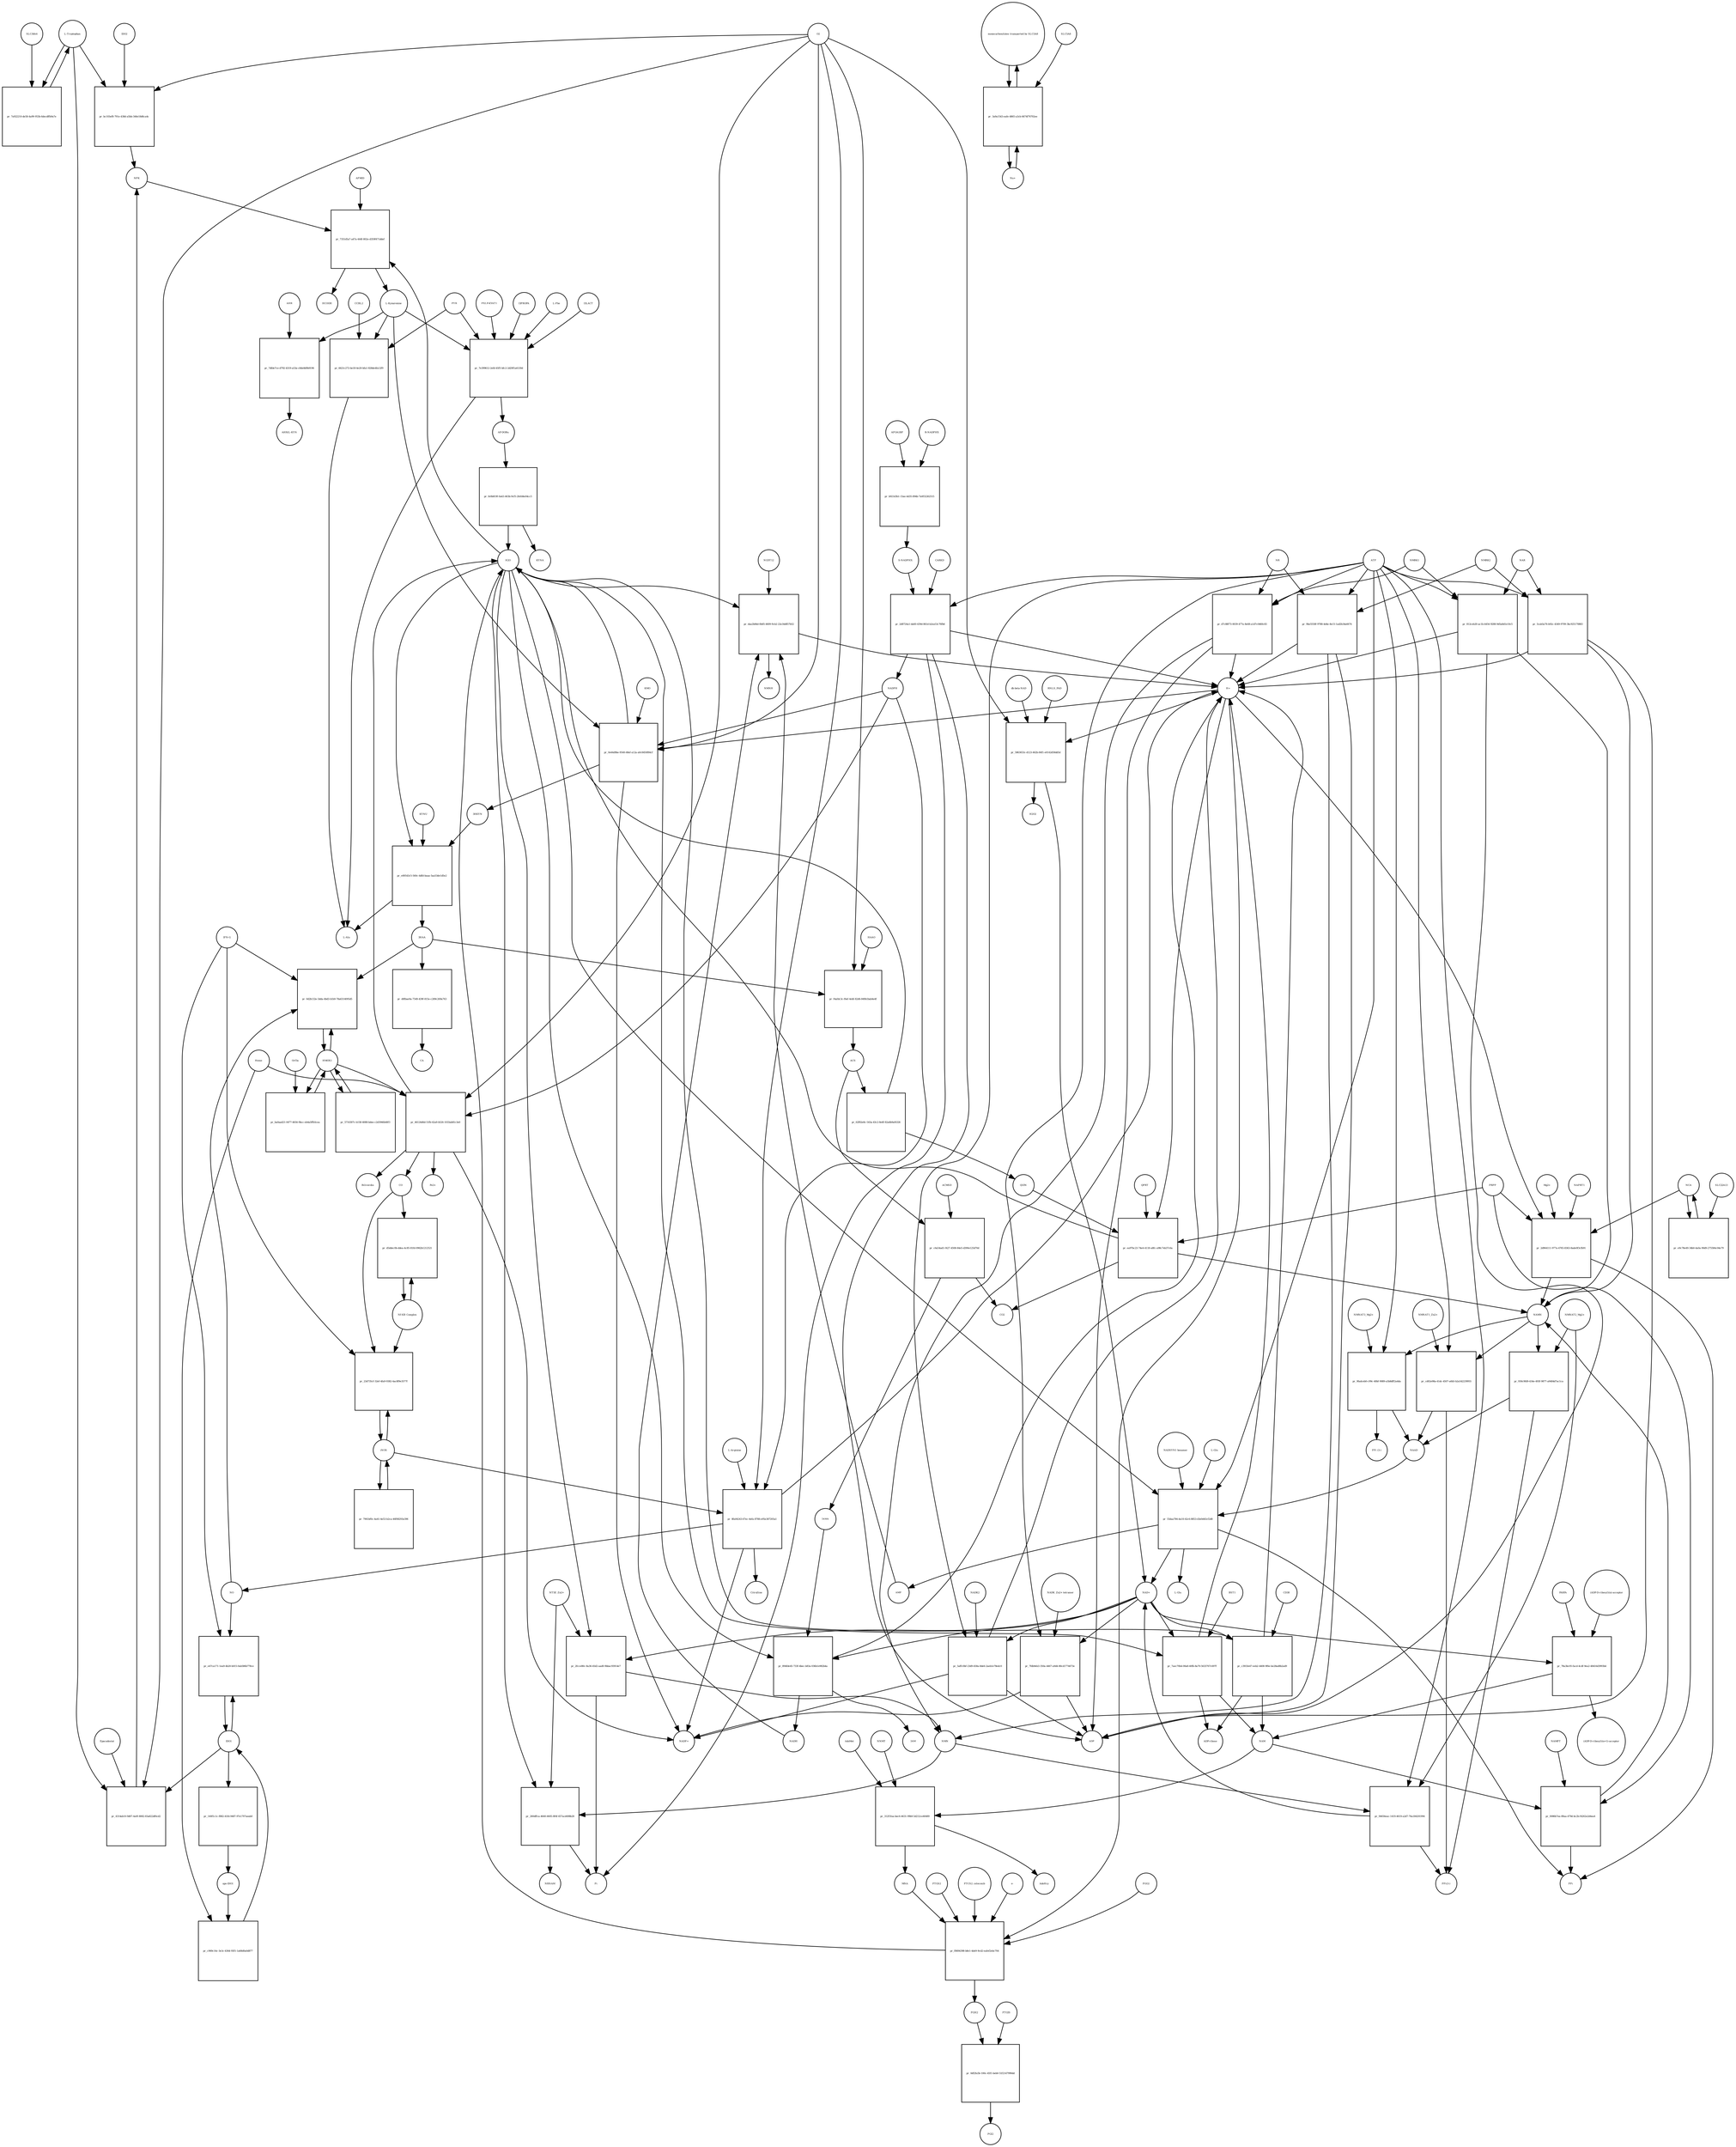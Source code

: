 strict digraph  {
"L-Tryptophan" [annotation="urn_miriam_obo.chebi_CHEBI%3A57912", bipartite=0, cls="simple chemical", fontsize=4, label="L-Tryptophan", shape=circle];
"pr_7a922210-de58-4a99-953b-6decdffb9a7e" [annotation="", bipartite=1, cls=process, fontsize=4, label="pr_7a922210-de58-4a99-953b-6decdffb9a7e", shape=square];
SLC36A4 [annotation=urn_miriam_uniprot_Q6YBV0, bipartite=0, cls=macromolecule, fontsize=4, label=SLC36A4, shape=circle];
"pr_bc103ef8-791e-438d-a5bb-346e18d6ca4c" [annotation="", bipartite=1, cls=process, fontsize=4, label="pr_bc103ef8-791e-438d-a5bb-346e18d6ca4c", shape=square];
NFK [annotation="urn_miriam_obo.chebi_CHEBI%3A18377", bipartite=0, cls="simple chemical", fontsize=4, label=NFK, shape=circle];
IDO2 [annotation=urn_miriam_uniprot_Q6ZQW0, bipartite=0, cls=macromolecule, fontsize=4, label=IDO2, shape=circle];
O2 [annotation="urn_miriam_obo.chebi_CHEBI%3A15379", bipartite=0, cls="simple chemical", fontsize=4, label=O2, shape=circle];
"pr_4314ab10-9d07-4a0f-8082-83a822df6cd2" [annotation="", bipartite=1, cls=process, fontsize=4, label="pr_4314ab10-9d07-4a0f-8082-83a822df6cd2", shape=square];
IDO1 [annotation=urn_miriam_uniprot_P14902, bipartite=0, cls=complex, fontsize=4, label=IDO1, shape=circle];
Epacadostat [annotation="", bipartite=0, cls="simple chemical", fontsize=4, label=Epacadostat, shape=circle];
"pr_7351d5a7-a47a-444f-802e-d359f471ddef" [annotation="", bipartite=1, cls=process, fontsize=4, label="pr_7351d5a7-a47a-444f-802e-d359f471ddef", shape=square];
"L-Kynurenine" [annotation="urn_miriam_obo.chebi_CHEBI%3A16946", bipartite=0, cls="simple chemical", fontsize=4, label="L-Kynurenine", shape=circle];
AFMID [annotation=urn_miriam_uniprot_Q63HM1, bipartite=0, cls=macromolecule, fontsize=4, label=AFMID, shape=circle];
H2O [annotation="urn_miriam_obo.chebi_CHEBI%3A15377", bipartite=0, cls="simple chemical", fontsize=4, label=H2O, shape=circle];
HCOOH [annotation="urn_miriam_obo.chebi_CHEBI%3A30751", bipartite=0, cls="simple chemical", fontsize=4, label=HCOOH, shape=circle];
"pr_7e399612-2efd-45f5-bfc2-2d29f1a6130d" [annotation="", bipartite=1, cls=process, fontsize=4, label="pr_7e399612-2efd-45f5-bfc2-2d29f1a6130d", shape=square];
"AP-DOBu" [annotation="urn_miriam_obo.chebi_CHEBI%3A17442", bipartite=0, cls="simple chemical", fontsize=4, label="AP-DOBu", shape=circle];
"PXLP-KYAT1" [annotation="urn_miriam_uniprot_Q16773|urn_miriam_obo.chebi_CHEBI%3A18405", bipartite=0, cls="complex multimer", fontsize=4, label="PXLP-KYAT1", shape=circle];
I3PROPA [annotation="urn_miriam_obo.chebi_CHEBI%3A43580", bipartite=0, cls=macromolecule, fontsize=4, label=I3PROPA, shape=circle];
"L-Phe" [annotation="urn_miriam_obo.chebi_CHEBI%3A58095", bipartite=0, cls="simple chemical", fontsize=4, label="L-Phe", shape=circle];
I3LACT [annotation="urn_miriam_obo.chebi_CHEBI%3A55528", bipartite=0, cls=macromolecule, fontsize=4, label=I3LACT, shape=circle];
PYR [annotation="urn_miriam_obo.chebi_CHEBI%3A15361", bipartite=0, cls="simple chemical", fontsize=4, label=PYR, shape=circle];
"L-Ala" [annotation="urn_miriam_obo.chebi_CHEBI%3A57972", bipartite=0, cls="simple chemical", fontsize=4, label="L-Ala", shape=circle];
"pr_6621c272-be18-4e20-bfa1-828de4fa12f9" [annotation="", bipartite=1, cls=process, fontsize=4, label="pr_6621c272-be18-4e20-bfa1-828de4fa12f9", shape=square];
CCBL2 [annotation=urn_miriam_uniprot_Q6YP21, bipartite=0, cls="macromolecule multimer", fontsize=4, label=CCBL2, shape=circle];
"pr_fe0b819f-0a43-463b-9cf5-2fefd4e04cc5" [annotation="", bipartite=1, cls=process, fontsize=4, label="pr_fe0b819f-0a43-463b-9cf5-2fefd4e04cc5", shape=square];
KYNA [annotation="urn_miriam_obo.chebi_CHEBI%3A18344", bipartite=0, cls="simple chemical", fontsize=4, label=KYNA, shape=circle];
"pr_0e44d9be-9540-48ef-a12a-a0c8450f84cf" [annotation="", bipartite=1, cls=process, fontsize=4, label="pr_0e44d9be-9540-48ef-a12a-a0c8450f84cf", shape=square];
"3HKYN" [annotation="urn_miriam_obo.chebi_CHEBI%3A17380", bipartite=0, cls="simple chemical", fontsize=4, label="3HKYN", shape=circle];
KMO [annotation=urn_miriam_uniprot_O15229, bipartite=0, cls=macromolecule, fontsize=4, label=KMO, shape=circle];
NADPH [annotation="urn_miriam_obo.chebi_CHEBI%3A16474", bipartite=0, cls="simple chemical", fontsize=4, label=NADPH, shape=circle];
"H+" [annotation="urn_miriam_obo.chebi_CHEBI%3A15378", bipartite=0, cls="simple chemical", fontsize=4, label="H+", shape=circle];
"NADP+" [annotation="urn_miriam_obo.chebi_CHEBI%3A18009", bipartite=0, cls="simple chemical", fontsize=4, label="NADP+", shape=circle];
"pr_e00543c5-560c-4dfd-baaa-5aa53de1d5e2" [annotation="", bipartite=1, cls=process, fontsize=4, label="pr_e00543c5-560c-4dfd-baaa-5aa53de1d5e2", shape=square];
"3HAA" [annotation="urn_miriam_obo.chebi_CHEBI%3A15793", bipartite=0, cls="simple chemical", fontsize=4, label="3HAA", shape=circle];
KYNU [annotation=urn_miriam_uniprot_Q16719, bipartite=0, cls="macromolecule multimer", fontsize=4, label=KYNU, shape=circle];
"pr_f4afdc3c-f6ef-4ebf-82d6-849b1bab4e4f" [annotation="", bipartite=1, cls=process, fontsize=4, label="pr_f4afdc3c-f6ef-4ebf-82d6-849b1bab4e4f", shape=square];
ACS [annotation="urn_miriam_obo.chebi_CHEBI%3A29044", bipartite=0, cls="simple chemical", fontsize=4, label=ACS, shape=circle];
HAAO [annotation=urn_miriam_uniprot_P46952, bipartite=0, cls=macromolecule, fontsize=4, label=HAAO, shape=circle];
"pr_c6a54ad1-f427-4508-84e5-d390e125d70d" [annotation="", bipartite=1, cls=process, fontsize=4, label="pr_c6a54ad1-f427-4508-84e5-d390e125d70d", shape=square];
"2AMA" [annotation="urn_miriam_obo.chebi_CHEBI%3A15745", bipartite=0, cls="simple chemical", fontsize=4, label="2AMA", shape=circle];
ACMSD [annotation=urn_miriam_uniprot_Q8TDX5, bipartite=0, cls="macromolecule multimer", fontsize=4, label=ACMSD, shape=circle];
CO2 [annotation="urn_miriam_obo.chebi_CHEBI%3A16526", bipartite=0, cls="simple chemical", fontsize=4, label=CO2, shape=circle];
"pr_894fde45-733f-4bec-b83a-036b1e982b4a" [annotation="", bipartite=1, cls=process, fontsize=4, label="pr_894fde45-733f-4bec-b83a-036b1e982b4a", shape=square];
"2AM" [annotation="urn_miriam_obo.chebi_CHEBI%3A16886", bipartite=0, cls="simple chemical", fontsize=4, label="2AM", shape=circle];
"NAD+" [annotation="urn_miriam_obo.chebi_CHEBI%3A57540", bipartite=0, cls="simple chemical", fontsize=4, label="NAD+", shape=circle];
NADH [annotation="urn_miriam_obo.chebi_CHEBI%3A57945", bipartite=0, cls="simple chemical", fontsize=4, label=NADH, shape=circle];
"pr_62f82e8c-543a-43c2-8e6f-82a6b9af4326" [annotation="", bipartite=1, cls=process, fontsize=4, label="pr_62f82e8c-543a-43c2-8e6f-82a6b9af4326", shape=square];
QUIN [annotation="urn_miriam_obo.chebi_CHEBI%3A16675", bipartite=0, cls="simple chemical", fontsize=4, label=QUIN, shape=circle];
"pr_7dfde7ce-d792-4319-a53a-c8de8d9b9196" [annotation="", bipartite=1, cls=process, fontsize=4, label="pr_7dfde7ce-d792-4319-a53a-c8de8d9b9196", shape=square];
AHR [annotation=urn_miriam_uniprot_P35869, bipartite=0, cls=macromolecule, fontsize=4, label=AHR, shape=circle];
"AHR/L-KYN" [annotation="", bipartite=0, cls=complex, fontsize=4, label="AHR/L-KYN", shape=circle];
"pr_e47ca171-1ea9-4b20-b015-0ab586b778ce" [annotation="", bipartite=1, cls=process, fontsize=4, label="pr_e47ca171-1ea9-4b20-b015-0ab586b778ce", shape=square];
NO [annotation="urn_miriam_obo.chebi_CHEBI%3A16480", bipartite=0, cls="simple chemical", fontsize=4, label=NO, shape=circle];
"IFN-G" [annotation=urn_miriam_uniprot_Q14609, bipartite=0, cls=macromolecule, fontsize=4, label="IFN-G", shape=circle];
iNOS [annotation=urn_miriam_uniprot_P35228, bipartite=0, cls=macromolecule, fontsize=4, label=iNOS, shape=circle];
"pr_23d735cf-32ef-4fa9-9382-4ac8f9e3577f" [annotation="", bipartite=1, cls=process, fontsize=4, label="pr_23d735cf-32ef-4fa9-9382-4ac8f9e3577f", shape=square];
"Nf-KB Complex" [annotation="urn_miriam_uniprot_P19838|urn_miriam_uniprot_Q04206|urn_miriam_uniprot_Q00653", bipartite=0, cls=complex, fontsize=4, label="Nf-KB Complex", shape=circle];
CO [annotation="urn_miriam_obo.chebi_CHEBI%3A17245", bipartite=0, cls="simple chemical", fontsize=4, label=CO, shape=circle];
"L-Arginine" [annotation="urn_miriam_obo.chebi_CHEBI%3A16467", bipartite=0, cls="simple chemical", fontsize=4, label="L-Arginine", shape=circle];
"pr_8fa04243-67ec-4efa-8788-e95e387205a1" [annotation="", bipartite=1, cls=process, fontsize=4, label="pr_8fa04243-67ec-4efa-8788-e95e387205a1", shape=square];
Citrulline [annotation="urn_miriam_obo.chebi_CHEBI%3A16349", bipartite=0, cls="simple chemical", fontsize=4, label=Citrulline, shape=circle];
"pr_7961bf0c-4a41-4e53-b2ca-46f08293e396" [annotation="", bipartite=1, cls=process, fontsize=4, label="pr_7961bf0c-4a41-4e53-b2ca-46f08293e396", shape=square];
"pr_140f1c1c-f882-41fd-9487-97e1707aeab0" [annotation="", bipartite=1, cls=process, fontsize=4, label="pr_140f1c1c-f882-41fd-9487-97e1707aeab0", shape=square];
"apo-IDO1" [annotation=urn_miriam_uniprot_P14902, bipartite=0, cls=macromolecule, fontsize=4, label="apo-IDO1", shape=circle];
"R-NADPHX" [annotation="urn_miriam_obo.chebi_CHEBI%3A64085", bipartite=0, cls="simple chemical", fontsize=4, label="R-NADPHX", shape=circle];
"pr_b921d3b1-15ae-4d35-894b-7a0f32262515" [annotation="", bipartite=1, cls=process, fontsize=4, label="pr_b921d3b1-15ae-4d35-894b-7a0f32262515", shape=square];
"S-NADPHX" [annotation="urn_miriam_obo.chebi_CHEBI%3A64084", bipartite=0, cls="simple chemical", fontsize=4, label="S-NADPHX", shape=circle];
APOA1BP [annotation=urn_miriam_uniprot_O95544, bipartite=0, cls="macromolecule multimer", fontsize=4, label=APOA1BP, shape=circle];
"pr_2d8724a1-da60-439d-861d-b2ea53c76fb6" [annotation="", bipartite=1, cls=process, fontsize=4, label="pr_2d8724a1-da60-439d-861d-b2ea53c76fb6", shape=square];
CARKD [annotation=urn_miriam_uniprot_Q8IW45, bipartite=0, cls=macromolecule, fontsize=4, label=CARKD, shape=circle];
ATP [annotation="urn_miriam_obo.chebi_CHEBI%3A30616", bipartite=0, cls="simple chemical", fontsize=4, label=ATP, shape=circle];
ADP [annotation="urn_miriam_obo.chebi_CHEBI%3A456216", bipartite=0, cls="simple chemical", fontsize=4, label=ADP, shape=circle];
Pi [annotation="urn_miriam_obo.chebi_CHEBI%3A18367", bipartite=0, cls="simple chemical", fontsize=4, label=Pi, shape=circle];
"pr_5affc0bf-23d9-458a-8de6-2aeb1e78edc0" [annotation="", bipartite=1, cls=process, fontsize=4, label="pr_5affc0bf-23d9-458a-8de6-2aeb1e78edc0", shape=square];
NADK2 [annotation=urn_miriam_uniprot_Q4G0N4, bipartite=0, cls="macromolecule multimer", fontsize=4, label=NADK2, shape=circle];
NAMN [annotation="urn_miriam_obo.chebi_CHEBI%3A15763", bipartite=0, cls="simple chemical", fontsize=4, label=NAMN, shape=circle];
"pr_9fadceb0-c99c-40bf-9089-a5b8dff2a4da" [annotation="", bipartite=1, cls=process, fontsize=4, label="pr_9fadceb0-c99c-40bf-9089-a5b8dff2a4da", shape=square];
NAAD [annotation="urn_miriam_obo.chebi_CHEBI%3A18304", bipartite=0, cls="simple chemical", fontsize=4, label=NAAD, shape=circle];
"NMNAT3_Mg2+" [annotation="urn_miriam_uniprot_Q96T66|urn_miriam_obo.chebi_CHEBI%3A18420", bipartite=0, cls="complex multimer", fontsize=4, label="NMNAT3_Mg2+", shape=circle];
"PPi (3-)" [annotation="urn_miriam_obo.chebi_CHEBI%3A33019", bipartite=0, cls="simple chemical", fontsize=4, label="PPi (3-)", shape=circle];
"pr_930c9fd9-434e-493f-9877-a9484d7ac1ca" [annotation="", bipartite=1, cls=process, fontsize=4, label="pr_930c9fd9-434e-493f-9877-a9484d7ac1ca", shape=square];
"NMNAT2_Mg2+" [annotation="urn_miriam_uniprot_Q9BZQ4|urn_miriam_obo.chebi_CHEBI%3A18420", bipartite=0, cls=complex, fontsize=4, label="NMNAT2_Mg2+", shape=circle];
"PPi(3-)" [annotation="urn_miriam_obo.chebi_CHEBI%3A33019", bipartite=0, cls="simple chemical", fontsize=4, label="PPi(3-)", shape=circle];
NAR [annotation="urn_miriam_obo.chebi_CHEBI%3A58527", bipartite=0, cls="simple chemical", fontsize=4, label=NAR, shape=circle];
"pr_812ceb20-ac1b-4454-9288-9d5a8d1e10c5" [annotation="", bipartite=1, cls=process, fontsize=4, label="pr_812ceb20-ac1b-4454-9288-9d5a8d1e10c5", shape=square];
NMRK1 [annotation=urn_miriam_uniprot_Q9NWW6, bipartite=0, cls=macromolecule, fontsize=4, label=NMRK1, shape=circle];
"pr_5cab5a76-b92c-4349-9709-3bc925170883" [annotation="", bipartite=1, cls=process, fontsize=4, label="pr_5cab5a76-b92c-4349-9709-3bc925170883", shape=square];
NMRK2 [annotation=urn_miriam_uniprot_Q9NPI5, bipartite=0, cls=macromolecule, fontsize=4, label=NMRK2, shape=circle];
"pr_55daa784-da10-42c6-8853-d3e0d43cf2d8" [annotation="", bipartite=1, cls=process, fontsize=4, label="pr_55daa784-da10-42c6-8853-d3e0d43cf2d8", shape=square];
"NADSYN1 hexamer" [annotation=urn_miriam_uniprot_Q6IA69, bipartite=0, cls="macromolecule multimer", fontsize=4, label="NADSYN1 hexamer", shape=circle];
"L-Gln" [annotation="urn_miriam_obo.chebi_CHEBI%3A58359", bipartite=0, cls="simple chemical", fontsize=4, label="L-Gln", shape=circle];
"L-Glu" [annotation="urn_miriam_obo.chebi_CHEBI%3A29985", bipartite=0, cls="simple chemical", fontsize=4, label="L-Glu", shape=circle];
AMP [annotation="urn_miriam_obo.chebi_CHEBI%3A16027", bipartite=0, cls="simple chemical", fontsize=4, label=AMP, shape=circle];
PPi [annotation="urn_miriam_obo.chebi_CHEBI%3A29888", bipartite=0, cls="simple chemical", fontsize=4, label=PPi, shape=circle];
NMN [annotation="urn_miriam_obo.chebi_CHEBI%3A14649", bipartite=0, cls="simple chemical", fontsize=4, label=NMN, shape=circle];
"pr_94656eac-1419-4619-a2d7-76a184201994" [annotation="", bipartite=1, cls=process, fontsize=4, label="pr_94656eac-1419-4619-a2d7-76a184201994", shape=square];
NR [annotation="urn_miriam_obo.chebi_CHEBI%3A15927", bipartite=0, cls="simple chemical", fontsize=4, label=NR, shape=circle];
"pr_d7c88f73-0039-477a-8e68-a1d7c0460c83" [annotation="", bipartite=1, cls=process, fontsize=4, label="pr_d7c88f73-0039-477a-8e68-a1d7c0460c83", shape=square];
"pr_9be5558f-9788-4d4e-8e15-1ad2b34a6674" [annotation="", bipartite=1, cls=process, fontsize=4, label="pr_9be5558f-9788-4d4e-8e15-1ad2b34a6674", shape=square];
NCA [annotation="urn_miriam_obo.chebi_CHEBI%3A32544", bipartite=0, cls="simple chemical", fontsize=4, label=NCA, shape=circle];
"pr_2d964111-977a-4765-8363-8ade0f3cfb91" [annotation="", bipartite=1, cls=process, fontsize=4, label="pr_2d964111-977a-4765-8363-8ade0f3cfb91", shape=square];
NAPRT1 [annotation=urn_miriam_uniprot_Q6XQN6, bipartite=0, cls="macromolecule multimer", fontsize=4, label=NAPRT1, shape=circle];
"Mg2+" [annotation="urn_miriam_obo.chebi_CHEBI%3A18420", bipartite=0, cls="simple chemical", fontsize=4, label="Mg2+", shape=circle];
PRPP [annotation="urn_miriam_obo.chebi_CHEBI%3A17111", bipartite=0, cls="simple chemical", fontsize=4, label=PRPP, shape=circle];
"pr_78a3bc05-facd-4cdf-9ea2-48416d3993b4" [annotation="", bipartite=1, cls=process, fontsize=4, label="pr_78a3bc05-facd-4cdf-9ea2-48416d3993b4", shape=square];
NAM [annotation="urn_miriam_obo.chebi_CHEBI%3A17154", bipartite=0, cls="simple chemical", fontsize=4, label=NAM, shape=circle];
PARPs [annotation="urn_miriam_uniprot_Q8N5Y8|urn_miriam_uniprot_Q53GL7|urn_miriam_uniprot_Q8IXQ6", bipartite=0, cls=macromolecule, fontsize=4, label=PARPs, shape=circle];
"(ADP-D-ribosyl)(n)-acceptor" [annotation="urn_miriam_obo.chebi_CHEBI%3A133202", bipartite=0, cls="simple chemical", fontsize=4, label="(ADP-D-ribosyl)(n)-acceptor", shape=circle];
"(ADP-D-ribosyl)(n+1)-acceptor" [annotation="urn_miriam_obo.chebi_CHEBI%3A133203", bipartite=0, cls="simple chemical", fontsize=4, label="(ADP-D-ribosyl)(n+1)-acceptor", shape=circle];
"pr_0086b7ea-89aa-479d-bc2b-f4262e2d4ea4" [annotation="", bipartite=1, cls=process, fontsize=4, label="pr_0086b7ea-89aa-479d-bc2b-f4262e2d4ea4", shape=square];
NAMPT [annotation=urn_miriam_uniprot_P43490, bipartite=0, cls=macromolecule, fontsize=4, label=NAMPT, shape=circle];
"pr_312f1faa-bec6-4631-99b9-5d212ce40489" [annotation="", bipartite=1, cls=process, fontsize=4, label="pr_312f1faa-bec6-4631-99b9-5d212ce40489", shape=square];
MNA [annotation="urn_miriam_obo.chebi_CHEBI%3A16797", bipartite=0, cls="simple chemical", fontsize=4, label=MNA, shape=circle];
NNMT [annotation=urn_miriam_uniprot_P40261, bipartite=0, cls=macromolecule, fontsize=4, label=NNMT, shape=circle];
AdoMet [annotation="urn_miriam_obo.chebi_CHEBI%3A15414", bipartite=0, cls="simple chemical", fontsize=4, label=AdoMet, shape=circle];
AdoHcy [annotation="urn_miriam_obo.chebi_CHEBI%3A16680", bipartite=0, cls="simple chemical", fontsize=4, label=AdoHcy, shape=circle];
"pr_ea97bc23-74e4-4118-a8fc-a98c7eb37c6a" [annotation="", bipartite=1, cls=process, fontsize=4, label="pr_ea97bc23-74e4-4118-a8fc-a98c7eb37c6a", shape=square];
QPRT [annotation=urn_miriam_uniprot_Q15274, bipartite=0, cls=macromolecule, fontsize=4, label=QPRT, shape=circle];
"pr_7fdb9eb3-350a-4467-a9d4-80cd1774673e" [annotation="", bipartite=1, cls=process, fontsize=4, label="pr_7fdb9eb3-350a-4467-a9d4-80cd1774673e", shape=square];
"NADK_Zn2+ tetramer" [annotation="urn_miriam_uniprot_O95544|urn_miriam_obo.chebi_CHEBI%3A29105", bipartite=0, cls="complex multimer", fontsize=4, label="NADK_Zn2+ tetramer", shape=circle];
"pr_7aec70b4-00a8-40fb-8a70-5633767c697f" [annotation="", bipartite=1, cls=process, fontsize=4, label="pr_7aec70b4-00a8-40fb-8a70-5633767c697f", shape=square];
"ADP-ribose" [annotation="urn_miriam_obo.chebi_CHEBI%3A57967", bipartite=0, cls="simple chemical", fontsize=4, label="ADP-ribose", shape=circle];
BST1 [annotation=urn_miriam_uniprot_Q10588, bipartite=0, cls="macromolecule multimer", fontsize=4, label=BST1, shape=circle];
"pr_c3933e47-eeb2-4408-9f6e-be28ad8b2ad9" [annotation="", bipartite=1, cls=process, fontsize=4, label="pr_c3933e47-eeb2-4408-9f6e-be28ad8b2ad9", shape=square];
CD38 [annotation=urn_miriam_uniprot_P28907, bipartite=0, cls=macromolecule, fontsize=4, label=CD38, shape=circle];
"dh-beta-NAD" [annotation="urn_miriam_obo.chebi_CHEBI%3A90171|urn_miriam_obo.chebi_CHEBI%3A90174", bipartite=0, cls="simple chemical", fontsize=4, label="dh-beta-NAD", shape=circle];
"pr_5863653c-d123-462b-84f1-e0142d58dd5d" [annotation="", bipartite=1, cls=process, fontsize=4, label="pr_5863653c-d123-462b-84f1-e0142d58dd5d", shape=square];
H2O2 [annotation="urn_miriam_obo.chebi_CHEBI%3A16240", bipartite=0, cls="simple chemical", fontsize=4, label=H2O2, shape=circle];
RNLS_FAD [annotation="urn_miriam_uniprot_Q5VYX0|urn_miriam_obo.chebi_CHEBI%3A16238", bipartite=0, cls=complex, fontsize=4, label=RNLS_FAD, shape=circle];
"pr_2fcce80c-8a36-45d2-aad0-9bbac93914e7" [annotation="", bipartite=1, cls=process, fontsize=4, label="pr_2fcce80c-8a36-45d2-aad0-9bbac93914e7", shape=square];
"NT5E_Zn2+" [annotation="urn_miriam_uniprot_P21589|urn_miriam_obo.chebi_CHEBI%3A29105", bipartite=0, cls="complex multimer", fontsize=4, label="NT5E_Zn2+", shape=circle];
"pr_260dffca-4640-4605-8f4f-657acd498b28" [annotation="", bipartite=1, cls=process, fontsize=4, label="pr_260dffca-4640-4605-8f4f-657acd498b28", shape=square];
NRNAM [annotation="urn_miriam_obo.chebi_CHEBI%3A15927", bipartite=0, cls="simple chemical", fontsize=4, label=NRNAM, shape=circle];
"pr_e9c78e49-34b0-4a0a-90d9-275584c04e79" [annotation="", bipartite=1, cls=process, fontsize=4, label="pr_e9c78e49-34b0-4a0a-90d9-275584c04e79", shape=square];
SLC22A13 [annotation=urn_miriam_uniprot_Q9Y226, bipartite=0, cls=macromolecule, fontsize=4, label=SLC22A13, shape=circle];
"pr_daa2b84d-0b85-4609-9cb2-22e34d857b52" [annotation="", bipartite=1, cls=process, fontsize=4, label="pr_daa2b84d-0b85-4609-9cb2-22e34d857b52", shape=square];
NMNH [annotation="urn_miriam_obo.chebi_CHEBI%3A74452", bipartite=0, cls="simple chemical", fontsize=4, label=NMNH, shape=circle];
NUDT12 [annotation=urn_miriam_uniprot_Q9BQG2, bipartite=0, cls=macromolecule, fontsize=4, label=NUDT12, shape=circle];
"pr_cd02e98a-41dc-4507-a6b5-b2a542239955" [annotation="", bipartite=1, cls=process, fontsize=4, label="pr_cd02e98a-41dc-4507-a6b5-b2a542239955", shape=square];
"NMNAT1_Zn2+" [annotation="urn_miriam_uniprot_Q9HAN9|urn_miriam_obo.chebi_CHEBI%3A29105", bipartite=0, cls="complex multimer", fontsize=4, label="NMNAT1_Zn2+", shape=circle];
PGG2 [annotation="urn_miriam_obo.chebi_CHEBI%3A27647", bipartite=0, cls="simple chemical", fontsize=4, label=PGG2, shape=circle];
"pr_f8694398-b8e1-4de9-9cd2-eafef2ebc704" [annotation="", bipartite=1, cls=process, fontsize=4, label="pr_f8694398-b8e1-4de9-9cd2-eafef2ebc704", shape=square];
PGH2 [annotation="urn_miriam_obo.chebi_CHEBI%3A15554", bipartite=0, cls="simple chemical", fontsize=4, label=PGH2, shape=circle];
PTGS2 [annotation=urn_miriam_uniprot_P35354, bipartite=0, cls="macromolecule multimer", fontsize=4, label=PTGS2, shape=circle];
PTCS2_celecoxib [annotation="urn_miriam_uniprot_P35354|urn_miriam_obo.chebi_CHEBI%3A41423", bipartite=0, cls=complex, fontsize=4, label=PTCS2_celecoxib, shape=circle];
"e-" [annotation="urn_miriam_obo.chebi_CHEBI%3A10545", bipartite=0, cls="simple chemical", fontsize=4, label="e-", shape=circle];
"pr_0df2fa5b-100c-45f1-beb0-51f2147990dd" [annotation="", bipartite=1, cls=process, fontsize=4, label="pr_0df2fa5b-100c-45f1-beb0-51f2147990dd", shape=square];
PGI2 [annotation="urn_miriam_obo.chebi_CHEBI%3A15552", bipartite=0, cls="simple chemical", fontsize=4, label=PGI2, shape=circle];
PTGIS [annotation=urn_miriam_uniprot_Q16647, bipartite=0, cls=macromolecule, fontsize=4, label=PTGIS, shape=circle];
"monocarboxylates transported by SLC5A8" [annotation="", bipartite=0, cls="simple chemical", fontsize=4, label="monocarboxylates transported by SLC5A8", shape=circle];
"pr_3a9a1543-eafe-4865-a3cb-6674f76702ee" [annotation="", bipartite=1, cls=process, fontsize=4, label="pr_3a9a1543-eafe-4865-a3cb-6674f76702ee", shape=square];
SLC5A8 [annotation=urn_miriam_uniprot_Q8N695, bipartite=0, cls=macromolecule, fontsize=4, label=SLC5A8, shape=circle];
"Na+" [annotation="urn_miriam_obo.chebi_CHEBI%3A29101", bipartite=0, cls="simple chemical", fontsize=4, label="Na+", shape=circle];
HMOX1 [annotation="", bipartite=0, cls=macromolecule, fontsize=4, label=HMOX1, shape=circle];
"pr_0d2b132e-5dda-4bd3-b1b9-78a6314095d5" [annotation="", bipartite=1, cls=process, fontsize=4, label="pr_0d2b132e-5dda-4bd3-b1b9-78a6314095d5", shape=square];
"pr_5716307c-b158-4088-bdee-c2d3946b40f3" [annotation="", bipartite=1, cls=process, fontsize=4, label="pr_5716307c-b158-4088-bdee-c2d3946b40f3", shape=square];
Heme [annotation="urn_miriam_obo.chebi_CHEBI%3A30413", bipartite=0, cls="simple chemical", fontsize=4, label=Heme, shape=circle];
"pr_46124d6d-51fb-42a9-b526-1033ab81c3e0" [annotation="", bipartite=1, cls=process, fontsize=4, label="pr_46124d6d-51fb-42a9-b526-1033ab81c3e0", shape=square];
Biliverdin [annotation="urn_miriam_obo.chebi_CHEBI%3A17033", bipartite=0, cls="simple chemical", fontsize=4, label=Biliverdin, shape=circle];
"Fe2+" [annotation="urn_miriam_obo.chebi_CHEBI%3A29033", bipartite=0, cls="simple chemical", fontsize=4, label="Fe2+", shape=circle];
"pr_ba0aad21-0477-4656-9bcc-eb4a5ffb5cea" [annotation="", bipartite=1, cls=process, fontsize=4, label="pr_ba0aad21-0477-4656-9bcc-eb4a5ffb5cea", shape=square];
Orf3a [annotation="urn_miriam_ncbiprotein_BCD58754|urn_miriam_uniprot_P0DTC3", bipartite=0, cls=macromolecule, fontsize=4, label=Orf3a, shape=circle];
"pr_d5ddec0b-ddea-4c85-81fd-0962b1212521" [annotation="", bipartite=1, cls=process, fontsize=4, label="pr_d5ddec0b-ddea-4c85-81fd-0962b1212521", shape=square];
"pr_c969c16c-3e3c-4364-93f1-1a68d0a0d877" [annotation="", bipartite=1, cls=process, fontsize=4, label="pr_c969c16c-3e3c-4364-93f1-1a68d0a0d877", shape=square];
"pr_d0fbae9a-7549-439f-815e-c289c269a763" [annotation="", bipartite=1, cls="omitted process", fontsize=4, label="pr_d0fbae9a-7549-439f-815e-c289c269a763", shape=square];
CA [annotation="", bipartite=0, cls="simple chemical", fontsize=4, label=CA, shape=circle];
"L-Tryptophan" -> "pr_7a922210-de58-4a99-953b-6decdffb9a7e"  [annotation="", interaction_type=consumption];
"L-Tryptophan" -> "pr_bc103ef8-791e-438d-a5bb-346e18d6ca4c"  [annotation="", interaction_type=consumption];
"L-Tryptophan" -> "pr_4314ab10-9d07-4a0f-8082-83a822df6cd2"  [annotation="", interaction_type=consumption];
"pr_7a922210-de58-4a99-953b-6decdffb9a7e" -> "L-Tryptophan"  [annotation="", interaction_type=production];
SLC36A4 -> "pr_7a922210-de58-4a99-953b-6decdffb9a7e"  [annotation="", interaction_type=catalysis];
"pr_bc103ef8-791e-438d-a5bb-346e18d6ca4c" -> NFK  [annotation="", interaction_type=production];
NFK -> "pr_7351d5a7-a47a-444f-802e-d359f471ddef"  [annotation="", interaction_type=consumption];
IDO2 -> "pr_bc103ef8-791e-438d-a5bb-346e18d6ca4c"  [annotation="", interaction_type=catalysis];
O2 -> "pr_bc103ef8-791e-438d-a5bb-346e18d6ca4c"  [annotation="", interaction_type=consumption];
O2 -> "pr_4314ab10-9d07-4a0f-8082-83a822df6cd2"  [annotation="", interaction_type=consumption];
O2 -> "pr_0e44d9be-9540-48ef-a12a-a0c8450f84cf"  [annotation="", interaction_type=consumption];
O2 -> "pr_f4afdc3c-f6ef-4ebf-82d6-849b1bab4e4f"  [annotation="", interaction_type=consumption];
O2 -> "pr_8fa04243-67ec-4efa-8788-e95e387205a1"  [annotation="", interaction_type=consumption];
O2 -> "pr_5863653c-d123-462b-84f1-e0142d58dd5d"  [annotation="", interaction_type=consumption];
O2 -> "pr_46124d6d-51fb-42a9-b526-1033ab81c3e0"  [annotation="", interaction_type=consumption];
"pr_4314ab10-9d07-4a0f-8082-83a822df6cd2" -> NFK  [annotation="", interaction_type=production];
IDO1 -> "pr_4314ab10-9d07-4a0f-8082-83a822df6cd2"  [annotation="urn_miriam_pubmed_29531094|urn_miriam_pubmed_28523098|urn_miriam_pubmed_30338242|urn_miriam_pubmed_32292563", interaction_type=catalysis];
IDO1 -> "pr_e47ca171-1ea9-4b20-b015-0ab586b778ce"  [annotation="", interaction_type=consumption];
IDO1 -> "pr_140f1c1c-f882-41fd-9487-97e1707aeab0"  [annotation="", interaction_type=consumption];
Epacadostat -> "pr_4314ab10-9d07-4a0f-8082-83a822df6cd2"  [annotation="urn_miriam_pubmed_29531094|urn_miriam_pubmed_28523098|urn_miriam_pubmed_30338242|urn_miriam_pubmed_32292563", interaction_type=inhibition];
"pr_7351d5a7-a47a-444f-802e-d359f471ddef" -> "L-Kynurenine"  [annotation="", interaction_type=production];
"pr_7351d5a7-a47a-444f-802e-d359f471ddef" -> HCOOH  [annotation="", interaction_type=production];
"L-Kynurenine" -> "pr_7e399612-2efd-45f5-bfc2-2d29f1a6130d"  [annotation="", interaction_type=consumption];
"L-Kynurenine" -> "pr_6621c272-be18-4e20-bfa1-828de4fa12f9"  [annotation="", interaction_type=consumption];
"L-Kynurenine" -> "pr_0e44d9be-9540-48ef-a12a-a0c8450f84cf"  [annotation="", interaction_type=consumption];
"L-Kynurenine" -> "pr_7dfde7ce-d792-4319-a53a-c8de8d9b9196"  [annotation="", interaction_type=consumption];
AFMID -> "pr_7351d5a7-a47a-444f-802e-d359f471ddef"  [annotation=urn_miriam_pubmed_29531094, interaction_type=catalysis];
H2O -> "pr_7351d5a7-a47a-444f-802e-d359f471ddef"  [annotation="", interaction_type=consumption];
H2O -> "pr_e00543c5-560c-4dfd-baaa-5aa53de1d5e2"  [annotation="", interaction_type=consumption];
H2O -> "pr_894fde45-733f-4bec-b83a-036b1e982b4a"  [annotation="", interaction_type=consumption];
H2O -> "pr_55daa784-da10-42c6-8853-d3e0d43cf2d8"  [annotation="", interaction_type=consumption];
H2O -> "pr_7aec70b4-00a8-40fb-8a70-5633767c697f"  [annotation="", interaction_type=consumption];
H2O -> "pr_c3933e47-eeb2-4408-9f6e-be28ad8b2ad9"  [annotation="", interaction_type=consumption];
H2O -> "pr_2fcce80c-8a36-45d2-aad0-9bbac93914e7"  [annotation="", interaction_type=consumption];
H2O -> "pr_260dffca-4640-4605-8f4f-657acd498b28"  [annotation="", interaction_type=consumption];
H2O -> "pr_daa2b84d-0b85-4609-9cb2-22e34d857b52"  [annotation="", interaction_type=consumption];
"pr_7e399612-2efd-45f5-bfc2-2d29f1a6130d" -> "AP-DOBu"  [annotation="", interaction_type=production];
"pr_7e399612-2efd-45f5-bfc2-2d29f1a6130d" -> "L-Ala"  [annotation="", interaction_type=production];
"AP-DOBu" -> "pr_fe0b819f-0a43-463b-9cf5-2fefd4e04cc5"  [annotation="", interaction_type=consumption];
"PXLP-KYAT1" -> "pr_7e399612-2efd-45f5-bfc2-2d29f1a6130d"  [annotation="", interaction_type=catalysis];
I3PROPA -> "pr_7e399612-2efd-45f5-bfc2-2d29f1a6130d"  [annotation="", interaction_type=inhibition];
"L-Phe" -> "pr_7e399612-2efd-45f5-bfc2-2d29f1a6130d"  [annotation="", interaction_type=inhibition];
I3LACT -> "pr_7e399612-2efd-45f5-bfc2-2d29f1a6130d"  [annotation="", interaction_type=inhibition];
PYR -> "pr_7e399612-2efd-45f5-bfc2-2d29f1a6130d"  [annotation="", interaction_type=consumption];
PYR -> "pr_6621c272-be18-4e20-bfa1-828de4fa12f9"  [annotation="", interaction_type=consumption];
"pr_6621c272-be18-4e20-bfa1-828de4fa12f9" -> "L-Ala"  [annotation="", interaction_type=production];
CCBL2 -> "pr_6621c272-be18-4e20-bfa1-828de4fa12f9"  [annotation="", interaction_type=catalysis];
"pr_fe0b819f-0a43-463b-9cf5-2fefd4e04cc5" -> KYNA  [annotation="", interaction_type=production];
"pr_fe0b819f-0a43-463b-9cf5-2fefd4e04cc5" -> H2O  [annotation="", interaction_type=production];
"pr_0e44d9be-9540-48ef-a12a-a0c8450f84cf" -> "3HKYN"  [annotation="", interaction_type=production];
"pr_0e44d9be-9540-48ef-a12a-a0c8450f84cf" -> H2O  [annotation="", interaction_type=production];
"pr_0e44d9be-9540-48ef-a12a-a0c8450f84cf" -> "NADP+"  [annotation="", interaction_type=production];
"3HKYN" -> "pr_e00543c5-560c-4dfd-baaa-5aa53de1d5e2"  [annotation="", interaction_type=consumption];
KMO -> "pr_0e44d9be-9540-48ef-a12a-a0c8450f84cf"  [annotation="", interaction_type=catalysis];
NADPH -> "pr_0e44d9be-9540-48ef-a12a-a0c8450f84cf"  [annotation="", interaction_type=consumption];
NADPH -> "pr_8fa04243-67ec-4efa-8788-e95e387205a1"  [annotation="", interaction_type=consumption];
NADPH -> "pr_46124d6d-51fb-42a9-b526-1033ab81c3e0"  [annotation="", interaction_type=consumption];
"H+" -> "pr_0e44d9be-9540-48ef-a12a-a0c8450f84cf"  [annotation="", interaction_type=consumption];
"H+" -> "pr_2d964111-977a-4765-8363-8ade0f3cfb91"  [annotation="", interaction_type=consumption];
"H+" -> "pr_ea97bc23-74e4-4118-a8fc-a98c7eb37c6a"  [annotation="", interaction_type=consumption];
"H+" -> "pr_5863653c-d123-462b-84f1-e0142d58dd5d"  [annotation="", interaction_type=consumption];
"H+" -> "pr_f8694398-b8e1-4de9-9cd2-eafef2ebc704"  [annotation="", interaction_type=consumption];
"pr_e00543c5-560c-4dfd-baaa-5aa53de1d5e2" -> "3HAA"  [annotation="", interaction_type=production];
"pr_e00543c5-560c-4dfd-baaa-5aa53de1d5e2" -> "L-Ala"  [annotation="", interaction_type=production];
"3HAA" -> "pr_f4afdc3c-f6ef-4ebf-82d6-849b1bab4e4f"  [annotation="", interaction_type=consumption];
"3HAA" -> "pr_0d2b132e-5dda-4bd3-b1b9-78a6314095d5"  [annotation="urn_miriam_pubmed_15249210|urn_miriam_pubmed_11287117|urn_miriam_pubmed_12706494", interaction_type=catalysis];
"3HAA" -> "pr_d0fbae9a-7549-439f-815e-c289c269a763"  [annotation="", interaction_type=consumption];
KYNU -> "pr_e00543c5-560c-4dfd-baaa-5aa53de1d5e2"  [annotation="", interaction_type=catalysis];
"pr_f4afdc3c-f6ef-4ebf-82d6-849b1bab4e4f" -> ACS  [annotation="", interaction_type=production];
ACS -> "pr_c6a54ad1-f427-4508-84e5-d390e125d70d"  [annotation="", interaction_type=consumption];
ACS -> "pr_62f82e8c-543a-43c2-8e6f-82a6b9af4326"  [annotation="", interaction_type=consumption];
HAAO -> "pr_f4afdc3c-f6ef-4ebf-82d6-849b1bab4e4f"  [annotation="", interaction_type=catalysis];
"pr_c6a54ad1-f427-4508-84e5-d390e125d70d" -> "2AMA"  [annotation="", interaction_type=production];
"pr_c6a54ad1-f427-4508-84e5-d390e125d70d" -> CO2  [annotation="", interaction_type=production];
"2AMA" -> "pr_894fde45-733f-4bec-b83a-036b1e982b4a"  [annotation="", interaction_type=consumption];
ACMSD -> "pr_c6a54ad1-f427-4508-84e5-d390e125d70d"  [annotation="", interaction_type=catalysis];
"pr_894fde45-733f-4bec-b83a-036b1e982b4a" -> "2AM"  [annotation="", interaction_type=production];
"pr_894fde45-733f-4bec-b83a-036b1e982b4a" -> NADH  [annotation="", interaction_type=production];
"pr_894fde45-733f-4bec-b83a-036b1e982b4a" -> "H+"  [annotation="", interaction_type=production];
"NAD+" -> "pr_894fde45-733f-4bec-b83a-036b1e982b4a"  [annotation="", interaction_type=consumption];
"NAD+" -> "pr_5affc0bf-23d9-458a-8de6-2aeb1e78edc0"  [annotation="", interaction_type=consumption];
"NAD+" -> "pr_78a3bc05-facd-4cdf-9ea2-48416d3993b4"  [annotation="", interaction_type=consumption];
"NAD+" -> "pr_7fdb9eb3-350a-4467-a9d4-80cd1774673e"  [annotation="", interaction_type=consumption];
"NAD+" -> "pr_7aec70b4-00a8-40fb-8a70-5633767c697f"  [annotation="", interaction_type=consumption];
"NAD+" -> "pr_c3933e47-eeb2-4408-9f6e-be28ad8b2ad9"  [annotation="", interaction_type=consumption];
"NAD+" -> "pr_2fcce80c-8a36-45d2-aad0-9bbac93914e7"  [annotation="", interaction_type=consumption];
NADH -> "pr_daa2b84d-0b85-4609-9cb2-22e34d857b52"  [annotation="", interaction_type=consumption];
"pr_62f82e8c-543a-43c2-8e6f-82a6b9af4326" -> QUIN  [annotation="", interaction_type=production];
"pr_62f82e8c-543a-43c2-8e6f-82a6b9af4326" -> H2O  [annotation="", interaction_type=production];
QUIN -> "pr_ea97bc23-74e4-4118-a8fc-a98c7eb37c6a"  [annotation="", interaction_type=consumption];
"pr_7dfde7ce-d792-4319-a53a-c8de8d9b9196" -> "AHR/L-KYN"  [annotation="", interaction_type=production];
AHR -> "pr_7dfde7ce-d792-4319-a53a-c8de8d9b9196"  [annotation="", interaction_type=consumption];
"pr_e47ca171-1ea9-4b20-b015-0ab586b778ce" -> IDO1  [annotation="", interaction_type=production];
NO -> "pr_e47ca171-1ea9-4b20-b015-0ab586b778ce"  [annotation="urn_miriam_pubmed_23476103|urn_miriam_pubmed_15249210|urn_miriam_pubmed_9126284", interaction_type=inhibition];
NO -> "pr_0d2b132e-5dda-4bd3-b1b9-78a6314095d5"  [annotation="urn_miriam_pubmed_15249210|urn_miriam_pubmed_11287117|urn_miriam_pubmed_12706494", interaction_type=catalysis];
"IFN-G" -> "pr_e47ca171-1ea9-4b20-b015-0ab586b778ce"  [annotation="urn_miriam_pubmed_23476103|urn_miriam_pubmed_15249210|urn_miriam_pubmed_9126284", interaction_type=catalysis];
"IFN-G" -> "pr_23d735cf-32ef-4fa9-9382-4ac8f9e3577f"  [annotation="urn_miriam_pubmed_9126284|urn_miriam_pubmed_15249210", interaction_type=catalysis];
"IFN-G" -> "pr_0d2b132e-5dda-4bd3-b1b9-78a6314095d5"  [annotation="urn_miriam_pubmed_15249210|urn_miriam_pubmed_11287117|urn_miriam_pubmed_12706494", interaction_type=catalysis];
iNOS -> "pr_23d735cf-32ef-4fa9-9382-4ac8f9e3577f"  [annotation="", interaction_type=consumption];
iNOS -> "pr_8fa04243-67ec-4efa-8788-e95e387205a1"  [annotation="urn_miriam_pubmed_15249210|urn_miriam_pubmed_11463332", interaction_type=catalysis];
iNOS -> "pr_7961bf0c-4a41-4e53-b2ca-46f08293e396"  [annotation="", interaction_type=consumption];
"pr_23d735cf-32ef-4fa9-9382-4ac8f9e3577f" -> iNOS  [annotation="", interaction_type=production];
"Nf-KB Complex" -> "pr_23d735cf-32ef-4fa9-9382-4ac8f9e3577f"  [annotation="urn_miriam_pubmed_9126284|urn_miriam_pubmed_15249210", interaction_type=catalysis];
"Nf-KB Complex" -> "pr_d5ddec0b-ddea-4c85-81fd-0962b1212521"  [annotation="", interaction_type=consumption];
CO -> "pr_23d735cf-32ef-4fa9-9382-4ac8f9e3577f"  [annotation="urn_miriam_pubmed_9126284|urn_miriam_pubmed_15249210", interaction_type=inhibition];
CO -> "pr_d5ddec0b-ddea-4c85-81fd-0962b1212521"  [annotation=urn_miriam_pubmed_15249210, interaction_type=inhibition];
"L-Arginine" -> "pr_8fa04243-67ec-4efa-8788-e95e387205a1"  [annotation="", interaction_type=consumption];
"pr_8fa04243-67ec-4efa-8788-e95e387205a1" -> Citrulline  [annotation="", interaction_type=production];
"pr_8fa04243-67ec-4efa-8788-e95e387205a1" -> "NADP+"  [annotation="", interaction_type=production];
"pr_8fa04243-67ec-4efa-8788-e95e387205a1" -> "H+"  [annotation="", interaction_type=production];
"pr_8fa04243-67ec-4efa-8788-e95e387205a1" -> NO  [annotation="", interaction_type=production];
"pr_7961bf0c-4a41-4e53-b2ca-46f08293e396" -> iNOS  [annotation="", interaction_type=production];
"pr_140f1c1c-f882-41fd-9487-97e1707aeab0" -> "apo-IDO1"  [annotation="", interaction_type=production];
"apo-IDO1" -> "pr_c969c16c-3e3c-4364-93f1-1a68d0a0d877"  [annotation="", interaction_type=consumption];
"R-NADPHX" -> "pr_b921d3b1-15ae-4d35-894b-7a0f32262515"  [annotation="", interaction_type=consumption];
"pr_b921d3b1-15ae-4d35-894b-7a0f32262515" -> "S-NADPHX"  [annotation="", interaction_type=production];
"S-NADPHX" -> "pr_2d8724a1-da60-439d-861d-b2ea53c76fb6"  [annotation="", interaction_type=consumption];
APOA1BP -> "pr_b921d3b1-15ae-4d35-894b-7a0f32262515"  [annotation="", interaction_type=catalysis];
"pr_2d8724a1-da60-439d-861d-b2ea53c76fb6" -> NADPH  [annotation="", interaction_type=production];
"pr_2d8724a1-da60-439d-861d-b2ea53c76fb6" -> ADP  [annotation="", interaction_type=production];
"pr_2d8724a1-da60-439d-861d-b2ea53c76fb6" -> "H+"  [annotation="", interaction_type=production];
"pr_2d8724a1-da60-439d-861d-b2ea53c76fb6" -> Pi  [annotation="", interaction_type=production];
CARKD -> "pr_2d8724a1-da60-439d-861d-b2ea53c76fb6"  [annotation="", interaction_type=catalysis];
ATP -> "pr_2d8724a1-da60-439d-861d-b2ea53c76fb6"  [annotation="", interaction_type=consumption];
ATP -> "pr_5affc0bf-23d9-458a-8de6-2aeb1e78edc0"  [annotation="", interaction_type=consumption];
ATP -> "pr_9fadceb0-c99c-40bf-9089-a5b8dff2a4da"  [annotation="", interaction_type=consumption];
ATP -> "pr_812ceb20-ac1b-4454-9288-9d5a8d1e10c5"  [annotation="", interaction_type=consumption];
ATP -> "pr_5cab5a76-b92c-4349-9709-3bc925170883"  [annotation="", interaction_type=consumption];
ATP -> "pr_55daa784-da10-42c6-8853-d3e0d43cf2d8"  [annotation="", interaction_type=consumption];
ATP -> "pr_94656eac-1419-4619-a2d7-76a184201994"  [annotation="", interaction_type=consumption];
ATP -> "pr_d7c88f73-0039-477a-8e68-a1d7c0460c83"  [annotation="", interaction_type=consumption];
ATP -> "pr_9be5558f-9788-4d4e-8e15-1ad2b34a6674"  [annotation="", interaction_type=consumption];
ATP -> "pr_7fdb9eb3-350a-4467-a9d4-80cd1774673e"  [annotation="", interaction_type=consumption];
ATP -> "pr_cd02e98a-41dc-4507-a6b5-b2a542239955"  [annotation="", interaction_type=consumption];
"pr_5affc0bf-23d9-458a-8de6-2aeb1e78edc0" -> "NADP+"  [annotation="", interaction_type=production];
"pr_5affc0bf-23d9-458a-8de6-2aeb1e78edc0" -> ADP  [annotation="", interaction_type=production];
"pr_5affc0bf-23d9-458a-8de6-2aeb1e78edc0" -> "H+"  [annotation="", interaction_type=production];
NADK2 -> "pr_5affc0bf-23d9-458a-8de6-2aeb1e78edc0"  [annotation="", interaction_type=catalysis];
NAMN -> "pr_9fadceb0-c99c-40bf-9089-a5b8dff2a4da"  [annotation="", interaction_type=consumption];
NAMN -> "pr_930c9fd9-434e-493f-9877-a9484d7ac1ca"  [annotation="", interaction_type=consumption];
NAMN -> "pr_cd02e98a-41dc-4507-a6b5-b2a542239955"  [annotation="", interaction_type=consumption];
"pr_9fadceb0-c99c-40bf-9089-a5b8dff2a4da" -> NAAD  [annotation="", interaction_type=production];
"pr_9fadceb0-c99c-40bf-9089-a5b8dff2a4da" -> "PPi (3-)"  [annotation="", interaction_type=production];
NAAD -> "pr_55daa784-da10-42c6-8853-d3e0d43cf2d8"  [annotation="", interaction_type=consumption];
"NMNAT3_Mg2+" -> "pr_9fadceb0-c99c-40bf-9089-a5b8dff2a4da"  [annotation="", interaction_type=catalysis];
"pr_930c9fd9-434e-493f-9877-a9484d7ac1ca" -> NAAD  [annotation="", interaction_type=production];
"pr_930c9fd9-434e-493f-9877-a9484d7ac1ca" -> "PPi(3-)"  [annotation="", interaction_type=production];
"NMNAT2_Mg2+" -> "pr_930c9fd9-434e-493f-9877-a9484d7ac1ca"  [annotation="", interaction_type=catalysis];
"NMNAT2_Mg2+" -> "pr_94656eac-1419-4619-a2d7-76a184201994"  [annotation="", interaction_type=catalysis];
NAR -> "pr_812ceb20-ac1b-4454-9288-9d5a8d1e10c5"  [annotation="", interaction_type=consumption];
NAR -> "pr_5cab5a76-b92c-4349-9709-3bc925170883"  [annotation="", interaction_type=consumption];
"pr_812ceb20-ac1b-4454-9288-9d5a8d1e10c5" -> NAMN  [annotation="", interaction_type=production];
"pr_812ceb20-ac1b-4454-9288-9d5a8d1e10c5" -> "H+"  [annotation="", interaction_type=production];
"pr_812ceb20-ac1b-4454-9288-9d5a8d1e10c5" -> ADP  [annotation="", interaction_type=production];
NMRK1 -> "pr_812ceb20-ac1b-4454-9288-9d5a8d1e10c5"  [annotation="", interaction_type=catalysis];
NMRK1 -> "pr_d7c88f73-0039-477a-8e68-a1d7c0460c83"  [annotation="", interaction_type=catalysis];
"pr_5cab5a76-b92c-4349-9709-3bc925170883" -> NAMN  [annotation="", interaction_type=production];
"pr_5cab5a76-b92c-4349-9709-3bc925170883" -> "H+"  [annotation="", interaction_type=production];
"pr_5cab5a76-b92c-4349-9709-3bc925170883" -> ADP  [annotation="", interaction_type=production];
NMRK2 -> "pr_5cab5a76-b92c-4349-9709-3bc925170883"  [annotation="", interaction_type=catalysis];
NMRK2 -> "pr_9be5558f-9788-4d4e-8e15-1ad2b34a6674"  [annotation="", interaction_type=catalysis];
"pr_55daa784-da10-42c6-8853-d3e0d43cf2d8" -> "NAD+"  [annotation="", interaction_type=production];
"pr_55daa784-da10-42c6-8853-d3e0d43cf2d8" -> "L-Glu"  [annotation="", interaction_type=production];
"pr_55daa784-da10-42c6-8853-d3e0d43cf2d8" -> AMP  [annotation="", interaction_type=production];
"pr_55daa784-da10-42c6-8853-d3e0d43cf2d8" -> PPi  [annotation="", interaction_type=production];
"NADSYN1 hexamer" -> "pr_55daa784-da10-42c6-8853-d3e0d43cf2d8"  [annotation="", interaction_type=catalysis];
"L-Gln" -> "pr_55daa784-da10-42c6-8853-d3e0d43cf2d8"  [annotation="", interaction_type=consumption];
AMP -> "pr_daa2b84d-0b85-4609-9cb2-22e34d857b52"  [annotation="", interaction_type=consumption];
NMN -> "pr_94656eac-1419-4619-a2d7-76a184201994"  [annotation="", interaction_type=consumption];
NMN -> "pr_260dffca-4640-4605-8f4f-657acd498b28"  [annotation="", interaction_type=consumption];
"pr_94656eac-1419-4619-a2d7-76a184201994" -> "NAD+"  [annotation="", interaction_type=production];
"pr_94656eac-1419-4619-a2d7-76a184201994" -> "PPi(3-)"  [annotation="", interaction_type=production];
NR -> "pr_d7c88f73-0039-477a-8e68-a1d7c0460c83"  [annotation="", interaction_type=consumption];
NR -> "pr_9be5558f-9788-4d4e-8e15-1ad2b34a6674"  [annotation="", interaction_type=consumption];
"pr_d7c88f73-0039-477a-8e68-a1d7c0460c83" -> NMN  [annotation="", interaction_type=production];
"pr_d7c88f73-0039-477a-8e68-a1d7c0460c83" -> ADP  [annotation="", interaction_type=production];
"pr_d7c88f73-0039-477a-8e68-a1d7c0460c83" -> "H+"  [annotation="", interaction_type=production];
"pr_9be5558f-9788-4d4e-8e15-1ad2b34a6674" -> NMN  [annotation="", interaction_type=production];
"pr_9be5558f-9788-4d4e-8e15-1ad2b34a6674" -> ADP  [annotation="", interaction_type=production];
"pr_9be5558f-9788-4d4e-8e15-1ad2b34a6674" -> "H+"  [annotation="", interaction_type=production];
NCA -> "pr_2d964111-977a-4765-8363-8ade0f3cfb91"  [annotation="", interaction_type=consumption];
NCA -> "pr_e9c78e49-34b0-4a0a-90d9-275584c04e79"  [annotation="", interaction_type=consumption];
"pr_2d964111-977a-4765-8363-8ade0f3cfb91" -> NAMN  [annotation="", interaction_type=production];
"pr_2d964111-977a-4765-8363-8ade0f3cfb91" -> PPi  [annotation="", interaction_type=production];
NAPRT1 -> "pr_2d964111-977a-4765-8363-8ade0f3cfb91"  [annotation="", interaction_type=catalysis];
"Mg2+" -> "pr_2d964111-977a-4765-8363-8ade0f3cfb91"  [annotation="", interaction_type=stimulation];
PRPP -> "pr_2d964111-977a-4765-8363-8ade0f3cfb91"  [annotation="", interaction_type=consumption];
PRPP -> "pr_0086b7ea-89aa-479d-bc2b-f4262e2d4ea4"  [annotation="", interaction_type=consumption];
PRPP -> "pr_ea97bc23-74e4-4118-a8fc-a98c7eb37c6a"  [annotation="", interaction_type=consumption];
"pr_78a3bc05-facd-4cdf-9ea2-48416d3993b4" -> NAM  [annotation="", interaction_type=production];
"pr_78a3bc05-facd-4cdf-9ea2-48416d3993b4" -> "(ADP-D-ribosyl)(n+1)-acceptor"  [annotation="", interaction_type=production];
NAM -> "pr_0086b7ea-89aa-479d-bc2b-f4262e2d4ea4"  [annotation="", interaction_type=consumption];
NAM -> "pr_312f1faa-bec6-4631-99b9-5d212ce40489"  [annotation="", interaction_type=consumption];
PARPs -> "pr_78a3bc05-facd-4cdf-9ea2-48416d3993b4"  [annotation="", interaction_type=catalysis];
"(ADP-D-ribosyl)(n)-acceptor" -> "pr_78a3bc05-facd-4cdf-9ea2-48416d3993b4"  [annotation="", interaction_type=consumption];
"pr_0086b7ea-89aa-479d-bc2b-f4262e2d4ea4" -> PPi  [annotation="", interaction_type=production];
"pr_0086b7ea-89aa-479d-bc2b-f4262e2d4ea4" -> NAMN  [annotation="", interaction_type=production];
NAMPT -> "pr_0086b7ea-89aa-479d-bc2b-f4262e2d4ea4"  [annotation="", interaction_type=catalysis];
"pr_312f1faa-bec6-4631-99b9-5d212ce40489" -> MNA  [annotation="", interaction_type=production];
"pr_312f1faa-bec6-4631-99b9-5d212ce40489" -> AdoHcy  [annotation="", interaction_type=production];
MNA -> "pr_f8694398-b8e1-4de9-9cd2-eafef2ebc704"  [annotation="", interaction_type=stimulation];
NNMT -> "pr_312f1faa-bec6-4631-99b9-5d212ce40489"  [annotation="", interaction_type=catalysis];
AdoMet -> "pr_312f1faa-bec6-4631-99b9-5d212ce40489"  [annotation="", interaction_type=consumption];
"pr_ea97bc23-74e4-4118-a8fc-a98c7eb37c6a" -> NAMN  [annotation="", interaction_type=production];
"pr_ea97bc23-74e4-4118-a8fc-a98c7eb37c6a" -> CO2  [annotation="", interaction_type=production];
"pr_ea97bc23-74e4-4118-a8fc-a98c7eb37c6a" -> H2O  [annotation="", interaction_type=production];
QPRT -> "pr_ea97bc23-74e4-4118-a8fc-a98c7eb37c6a"  [annotation="", interaction_type=catalysis];
"pr_7fdb9eb3-350a-4467-a9d4-80cd1774673e" -> "NADP+"  [annotation="", interaction_type=production];
"pr_7fdb9eb3-350a-4467-a9d4-80cd1774673e" -> ADP  [annotation="", interaction_type=production];
"NADK_Zn2+ tetramer" -> "pr_7fdb9eb3-350a-4467-a9d4-80cd1774673e"  [annotation="", interaction_type=catalysis];
"pr_7aec70b4-00a8-40fb-8a70-5633767c697f" -> "ADP-ribose"  [annotation="", interaction_type=production];
"pr_7aec70b4-00a8-40fb-8a70-5633767c697f" -> NAM  [annotation="", interaction_type=production];
"pr_7aec70b4-00a8-40fb-8a70-5633767c697f" -> "H+"  [annotation="", interaction_type=production];
BST1 -> "pr_7aec70b4-00a8-40fb-8a70-5633767c697f"  [annotation="", interaction_type=catalysis];
"pr_c3933e47-eeb2-4408-9f6e-be28ad8b2ad9" -> NAM  [annotation="", interaction_type=production];
"pr_c3933e47-eeb2-4408-9f6e-be28ad8b2ad9" -> "ADP-ribose"  [annotation="", interaction_type=production];
"pr_c3933e47-eeb2-4408-9f6e-be28ad8b2ad9" -> "H+"  [annotation="", interaction_type=production];
CD38 -> "pr_c3933e47-eeb2-4408-9f6e-be28ad8b2ad9"  [annotation="", interaction_type=catalysis];
"dh-beta-NAD" -> "pr_5863653c-d123-462b-84f1-e0142d58dd5d"  [annotation="", interaction_type=consumption];
"pr_5863653c-d123-462b-84f1-e0142d58dd5d" -> H2O2  [annotation="", interaction_type=production];
"pr_5863653c-d123-462b-84f1-e0142d58dd5d" -> "NAD+"  [annotation="", interaction_type=production];
RNLS_FAD -> "pr_5863653c-d123-462b-84f1-e0142d58dd5d"  [annotation="", interaction_type=catalysis];
"pr_2fcce80c-8a36-45d2-aad0-9bbac93914e7" -> NMN  [annotation="", interaction_type=production];
"pr_2fcce80c-8a36-45d2-aad0-9bbac93914e7" -> Pi  [annotation="", interaction_type=production];
"NT5E_Zn2+" -> "pr_2fcce80c-8a36-45d2-aad0-9bbac93914e7"  [annotation="", interaction_type=catalysis];
"NT5E_Zn2+" -> "pr_260dffca-4640-4605-8f4f-657acd498b28"  [annotation="", interaction_type=catalysis];
"pr_260dffca-4640-4605-8f4f-657acd498b28" -> NRNAM  [annotation="", interaction_type=production];
"pr_260dffca-4640-4605-8f4f-657acd498b28" -> Pi  [annotation="", interaction_type=production];
"pr_e9c78e49-34b0-4a0a-90d9-275584c04e79" -> NCA  [annotation="", interaction_type=production];
SLC22A13 -> "pr_e9c78e49-34b0-4a0a-90d9-275584c04e79"  [annotation="", interaction_type=catalysis];
"pr_daa2b84d-0b85-4609-9cb2-22e34d857b52" -> NMNH  [annotation="", interaction_type=production];
"pr_daa2b84d-0b85-4609-9cb2-22e34d857b52" -> "H+"  [annotation="", interaction_type=production];
NUDT12 -> "pr_daa2b84d-0b85-4609-9cb2-22e34d857b52"  [annotation="", interaction_type=catalysis];
"pr_cd02e98a-41dc-4507-a6b5-b2a542239955" -> NAAD  [annotation="", interaction_type=production];
"pr_cd02e98a-41dc-4507-a6b5-b2a542239955" -> "PPi(3-)"  [annotation="", interaction_type=production];
"NMNAT1_Zn2+" -> "pr_cd02e98a-41dc-4507-a6b5-b2a542239955"  [annotation="", interaction_type=catalysis];
PGG2 -> "pr_f8694398-b8e1-4de9-9cd2-eafef2ebc704"  [annotation="", interaction_type=consumption];
"pr_f8694398-b8e1-4de9-9cd2-eafef2ebc704" -> PGH2  [annotation="", interaction_type=production];
"pr_f8694398-b8e1-4de9-9cd2-eafef2ebc704" -> H2O  [annotation="", interaction_type=production];
PGH2 -> "pr_0df2fa5b-100c-45f1-beb0-51f2147990dd"  [annotation="", interaction_type=consumption];
PTGS2 -> "pr_f8694398-b8e1-4de9-9cd2-eafef2ebc704"  [annotation="", interaction_type=catalysis];
PTCS2_celecoxib -> "pr_f8694398-b8e1-4de9-9cd2-eafef2ebc704"  [annotation="", interaction_type=inhibition];
"e-" -> "pr_f8694398-b8e1-4de9-9cd2-eafef2ebc704"  [annotation="", interaction_type=consumption];
"pr_0df2fa5b-100c-45f1-beb0-51f2147990dd" -> PGI2  [annotation="", interaction_type=production];
PTGIS -> "pr_0df2fa5b-100c-45f1-beb0-51f2147990dd"  [annotation="", interaction_type=catalysis];
"monocarboxylates transported by SLC5A8" -> "pr_3a9a1543-eafe-4865-a3cb-6674f76702ee"  [annotation="", interaction_type=consumption];
"pr_3a9a1543-eafe-4865-a3cb-6674f76702ee" -> "monocarboxylates transported by SLC5A8"  [annotation="", interaction_type=production];
"pr_3a9a1543-eafe-4865-a3cb-6674f76702ee" -> "Na+"  [annotation="", interaction_type=production];
SLC5A8 -> "pr_3a9a1543-eafe-4865-a3cb-6674f76702ee"  [annotation="", interaction_type=catalysis];
"Na+" -> "pr_3a9a1543-eafe-4865-a3cb-6674f76702ee"  [annotation="", interaction_type=consumption];
HMOX1 -> "pr_0d2b132e-5dda-4bd3-b1b9-78a6314095d5"  [annotation="", interaction_type=consumption];
HMOX1 -> "pr_5716307c-b158-4088-bdee-c2d3946b40f3"  [annotation="", interaction_type=consumption];
HMOX1 -> "pr_46124d6d-51fb-42a9-b526-1033ab81c3e0"  [annotation="", interaction_type=catalysis];
HMOX1 -> "pr_ba0aad21-0477-4656-9bcc-eb4a5ffb5cea"  [annotation="", interaction_type=consumption];
"pr_0d2b132e-5dda-4bd3-b1b9-78a6314095d5" -> HMOX1  [annotation="", interaction_type=production];
"pr_5716307c-b158-4088-bdee-c2d3946b40f3" -> HMOX1  [annotation="", interaction_type=production];
Heme -> "pr_46124d6d-51fb-42a9-b526-1033ab81c3e0"  [annotation="", interaction_type=consumption];
Heme -> "pr_c969c16c-3e3c-4364-93f1-1a68d0a0d877"  [annotation="", interaction_type=consumption];
"pr_46124d6d-51fb-42a9-b526-1033ab81c3e0" -> Biliverdin  [annotation="", interaction_type=production];
"pr_46124d6d-51fb-42a9-b526-1033ab81c3e0" -> H2O  [annotation="", interaction_type=production];
"pr_46124d6d-51fb-42a9-b526-1033ab81c3e0" -> "Fe2+"  [annotation="", interaction_type=production];
"pr_46124d6d-51fb-42a9-b526-1033ab81c3e0" -> "NADP+"  [annotation="", interaction_type=production];
"pr_46124d6d-51fb-42a9-b526-1033ab81c3e0" -> CO  [annotation="", interaction_type=production];
"pr_ba0aad21-0477-4656-9bcc-eb4a5ffb5cea" -> HMOX1  [annotation="", interaction_type=production];
Orf3a -> "pr_ba0aad21-0477-4656-9bcc-eb4a5ffb5cea"  [annotation="urn_miriam_doi_10.1101%2F2020.03.22.002386|urn_miriam_taxonomy_2697049", interaction_type=modulation];
"pr_d5ddec0b-ddea-4c85-81fd-0962b1212521" -> "Nf-KB Complex"  [annotation="", interaction_type=production];
"pr_c969c16c-3e3c-4364-93f1-1a68d0a0d877" -> IDO1  [annotation="", interaction_type=production];
"pr_d0fbae9a-7549-439f-815e-c289c269a763" -> CA  [annotation="", interaction_type=production];
}
